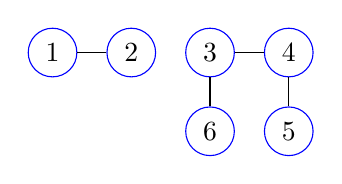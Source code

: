 \begin{tikzpicture}
	\node[shape=circle,draw=blue] (1) {1};
	\node[shape=circle,draw=blue] (2) [right of=1] {2};
	\node[shape=circle,draw=blue] (3) [right of=2] {3};
	\node[shape=circle,draw=blue] (4) [right of=3] {4};
	\node[shape=circle,draw=blue] (5) [below of=4] {5};
	\node[shape=circle,draw=blue] (6) [below of=3] {6};

	\draw (1) -- (2);
	\draw (3) -- (4);
	\draw (3) -- (6);
	\draw (4) -- (5);
\end{tikzpicture}


	